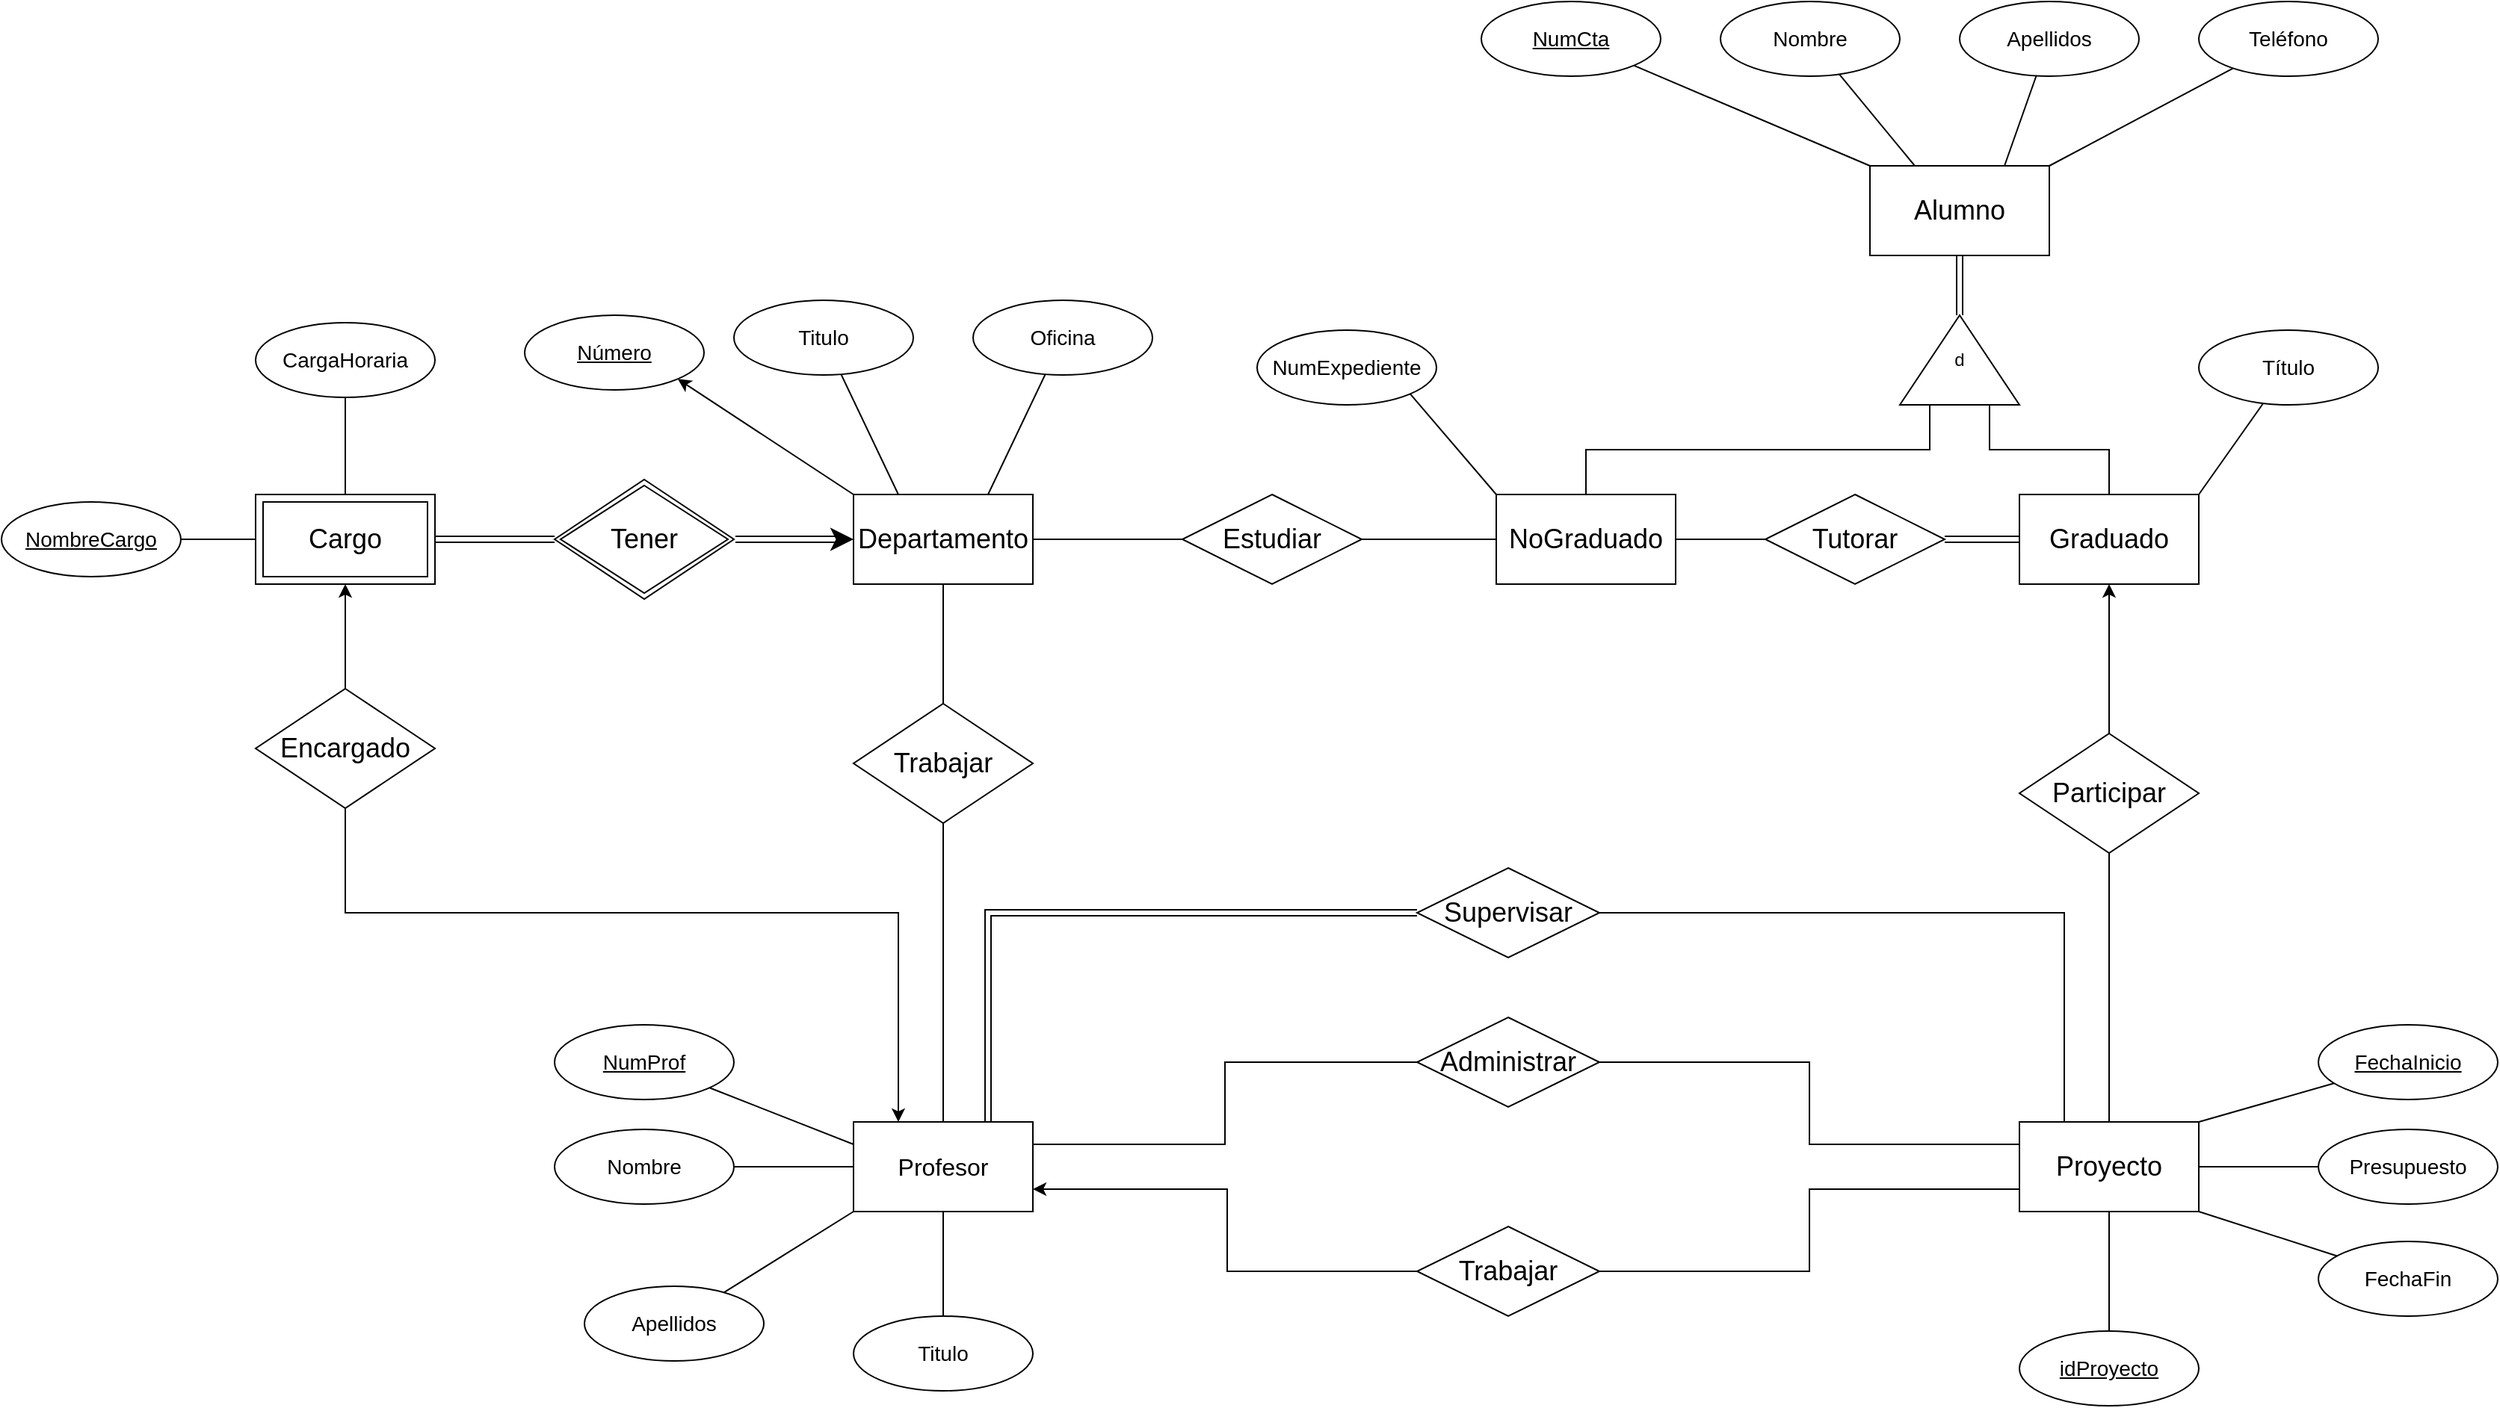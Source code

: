 <mxfile version="21.7.5" type="google">
  <diagram id="R2lEEEUBdFMjLlhIrx00" name="Page-1">
    <mxGraphModel grid="1" page="1" gridSize="10" guides="1" tooltips="1" connect="1" arrows="1" fold="1" pageScale="1" pageWidth="850" pageHeight="1100" math="0" shadow="0" extFonts="Permanent Marker^https://fonts.googleapis.com/css?family=Permanent+Marker">
      <root>
        <mxCell id="0" />
        <mxCell id="1" parent="0" />
        <mxCell id="t2RIw245jdAeksmFkmwB-13" style="edgeStyle=orthogonalEdgeStyle;rounded=0;orthogonalLoop=1;jettySize=auto;html=1;entryX=0;entryY=0.5;entryDx=0;entryDy=0;endArrow=none;endFill=0;" edge="1" parent="1" source="t2RIw245jdAeksmFkmwB-1" target="t2RIw245jdAeksmFkmwB-7">
          <mxGeometry relative="1" as="geometry" />
        </mxCell>
        <mxCell id="t2RIw245jdAeksmFkmwB-141" style="rounded=0;orthogonalLoop=1;jettySize=auto;html=1;exitX=0;exitY=0;exitDx=0;exitDy=0;entryX=1;entryY=1;entryDx=0;entryDy=0;" edge="1" parent="1" source="t2RIw245jdAeksmFkmwB-1" target="t2RIw245jdAeksmFkmwB-27">
          <mxGeometry relative="1" as="geometry" />
        </mxCell>
        <mxCell id="t2RIw245jdAeksmFkmwB-1" value="&lt;font style=&quot;font-size: 18px;&quot;&gt;Departamento&lt;/font&gt;" style="rounded=0;whiteSpace=wrap;html=1;" vertex="1" parent="1">
          <mxGeometry x="-270" y="410" width="120" height="60" as="geometry" />
        </mxCell>
        <mxCell id="t2RIw245jdAeksmFkmwB-12" style="edgeStyle=orthogonalEdgeStyle;rounded=0;orthogonalLoop=1;jettySize=auto;html=1;entryX=1;entryY=0.5;entryDx=0;entryDy=0;endArrow=none;endFill=0;exitX=0;exitY=0.5;exitDx=0;exitDy=0;" edge="1" parent="1" source="t2RIw245jdAeksmFkmwB-119" target="t2RIw245jdAeksmFkmwB-7">
          <mxGeometry relative="1" as="geometry">
            <mxPoint x="160" y="440" as="sourcePoint" />
          </mxGeometry>
        </mxCell>
        <mxCell id="t2RIw245jdAeksmFkmwB-115" style="edgeStyle=orthogonalEdgeStyle;rounded=0;orthogonalLoop=1;jettySize=auto;html=1;endArrow=none;endFill=0;shape=link;" edge="1" parent="1" source="t2RIw245jdAeksmFkmwB-2">
          <mxGeometry relative="1" as="geometry">
            <mxPoint x="470" y="290" as="targetPoint" />
          </mxGeometry>
        </mxCell>
        <mxCell id="t2RIw245jdAeksmFkmwB-2" value="&lt;font style=&quot;font-size: 18px;&quot;&gt;Alumno&lt;/font&gt;" style="rounded=0;whiteSpace=wrap;html=1;" vertex="1" parent="1">
          <mxGeometry x="410" y="190" width="120" height="60" as="geometry" />
        </mxCell>
        <mxCell id="t2RIw245jdAeksmFkmwB-3" value="&lt;font size=&quot;3&quot;&gt;Profesor&lt;/font&gt;" style="rounded=0;whiteSpace=wrap;html=1;" vertex="1" parent="1">
          <mxGeometry x="-270" y="830" width="120" height="60" as="geometry" />
        </mxCell>
        <mxCell id="t2RIw245jdAeksmFkmwB-4" value="&lt;font style=&quot;font-size: 18px;&quot;&gt;Proyecto&lt;/font&gt;" style="rounded=0;whiteSpace=wrap;html=1;" vertex="1" parent="1">
          <mxGeometry x="510" y="830" width="120" height="60" as="geometry" />
        </mxCell>
        <mxCell id="t2RIw245jdAeksmFkmwB-168" style="edgeStyle=orthogonalEdgeStyle;rounded=0;orthogonalLoop=1;jettySize=auto;html=1;exitX=0.5;exitY=0;exitDx=0;exitDy=0;entryX=0.5;entryY=1;entryDx=0;entryDy=0;endArrow=classic;endFill=1;" edge="1" parent="1" source="t2RIw245jdAeksmFkmwB-5" target="t2RIw245jdAeksmFkmwB-148">
          <mxGeometry relative="1" as="geometry" />
        </mxCell>
        <mxCell id="t2RIw245jdAeksmFkmwB-170" style="edgeStyle=orthogonalEdgeStyle;rounded=0;orthogonalLoop=1;jettySize=auto;html=1;" edge="1" parent="1" source="t2RIw245jdAeksmFkmwB-5">
          <mxGeometry relative="1" as="geometry">
            <mxPoint x="-240" y="830" as="targetPoint" />
            <Array as="points">
              <mxPoint x="-610" y="690" />
              <mxPoint x="-240" y="690" />
              <mxPoint x="-240" y="830" />
            </Array>
          </mxGeometry>
        </mxCell>
        <mxCell id="t2RIw245jdAeksmFkmwB-5" value="&lt;font style=&quot;font-size: 18px;&quot;&gt;Encargado&lt;/font&gt;" style="rhombus;whiteSpace=wrap;html=1;" vertex="1" parent="1">
          <mxGeometry x="-670" y="540" width="120" height="80" as="geometry" />
        </mxCell>
        <mxCell id="t2RIw245jdAeksmFkmwB-10" style="edgeStyle=orthogonalEdgeStyle;rounded=0;orthogonalLoop=1;jettySize=auto;html=1;endArrow=none;endFill=0;" edge="1" parent="1" source="t2RIw245jdAeksmFkmwB-6" target="t2RIw245jdAeksmFkmwB-4">
          <mxGeometry relative="1" as="geometry" />
        </mxCell>
        <mxCell id="t2RIw245jdAeksmFkmwB-129" style="edgeStyle=orthogonalEdgeStyle;rounded=0;orthogonalLoop=1;jettySize=auto;html=1;entryX=0.5;entryY=1;entryDx=0;entryDy=0;" edge="1" parent="1" source="t2RIw245jdAeksmFkmwB-6" target="t2RIw245jdAeksmFkmwB-120">
          <mxGeometry relative="1" as="geometry" />
        </mxCell>
        <mxCell id="t2RIw245jdAeksmFkmwB-6" value="&lt;font style=&quot;font-size: 18px;&quot;&gt;Participar&lt;/font&gt;" style="rhombus;whiteSpace=wrap;html=1;" vertex="1" parent="1">
          <mxGeometry x="510" y="570" width="120" height="80" as="geometry" />
        </mxCell>
        <mxCell id="t2RIw245jdAeksmFkmwB-7" value="&lt;font style=&quot;font-size: 18px;&quot;&gt;Estudiar&lt;/font&gt;" style="rhombus;whiteSpace=wrap;html=1;" vertex="1" parent="1">
          <mxGeometry x="-50" y="410" width="120" height="60" as="geometry" />
        </mxCell>
        <mxCell id="t2RIw245jdAeksmFkmwB-20" style="edgeStyle=orthogonalEdgeStyle;rounded=0;orthogonalLoop=1;jettySize=auto;html=1;exitX=1;exitY=0.5;exitDx=0;exitDy=0;entryX=0;entryY=0.25;entryDx=0;entryDy=0;endArrow=none;endFill=0;" edge="1" parent="1" source="t2RIw245jdAeksmFkmwB-18" target="t2RIw245jdAeksmFkmwB-4">
          <mxGeometry relative="1" as="geometry" />
        </mxCell>
        <mxCell id="t2RIw245jdAeksmFkmwB-18" value="&lt;font style=&quot;font-size: 18px;&quot;&gt;Administrar&lt;/font&gt;" style="rhombus;whiteSpace=wrap;html=1;" vertex="1" parent="1">
          <mxGeometry x="107" y="760" width="122" height="60" as="geometry" />
        </mxCell>
        <mxCell id="t2RIw245jdAeksmFkmwB-24" style="edgeStyle=orthogonalEdgeStyle;rounded=0;orthogonalLoop=1;jettySize=auto;html=1;entryX=0;entryY=0.75;entryDx=0;entryDy=0;endArrow=none;endFill=0;" edge="1" parent="1" source="t2RIw245jdAeksmFkmwB-22" target="t2RIw245jdAeksmFkmwB-4">
          <mxGeometry relative="1" as="geometry" />
        </mxCell>
        <mxCell id="t2RIw245jdAeksmFkmwB-29" style="edgeStyle=orthogonalEdgeStyle;rounded=0;orthogonalLoop=1;jettySize=auto;html=1;exitX=0;exitY=0.5;exitDx=0;exitDy=0;entryX=1;entryY=0.75;entryDx=0;entryDy=0;" edge="1" parent="1" source="t2RIw245jdAeksmFkmwB-22" target="t2RIw245jdAeksmFkmwB-3">
          <mxGeometry relative="1" as="geometry">
            <Array as="points">
              <mxPoint x="-20" y="930" />
              <mxPoint x="-20" y="875" />
            </Array>
          </mxGeometry>
        </mxCell>
        <mxCell id="t2RIw245jdAeksmFkmwB-22" value="&lt;span style=&quot;font-size: 18px;&quot;&gt;Trabajar&lt;/span&gt;" style="rhombus;whiteSpace=wrap;html=1;" vertex="1" parent="1">
          <mxGeometry x="107" y="900" width="122" height="60" as="geometry" />
        </mxCell>
        <mxCell id="t2RIw245jdAeksmFkmwB-44" style="rounded=0;orthogonalLoop=1;jettySize=auto;html=1;entryX=0;entryY=0.25;entryDx=0;entryDy=0;endArrow=none;endFill=0;" edge="1" parent="1" source="t2RIw245jdAeksmFkmwB-25" target="t2RIw245jdAeksmFkmwB-3">
          <mxGeometry relative="1" as="geometry" />
        </mxCell>
        <mxCell id="t2RIw245jdAeksmFkmwB-25" value="&lt;font style=&quot;font-size: 14px;&quot;&gt;&lt;u&gt;NumProf&lt;/u&gt;&lt;/font&gt;" style="ellipse;whiteSpace=wrap;html=1;" vertex="1" parent="1">
          <mxGeometry x="-470" y="765" width="120" height="50" as="geometry" />
        </mxCell>
        <mxCell id="t2RIw245jdAeksmFkmwB-48" style="rounded=0;orthogonalLoop=1;jettySize=auto;html=1;entryX=0.5;entryY=1;entryDx=0;entryDy=0;endArrow=none;endFill=0;" edge="1" parent="1" source="t2RIw245jdAeksmFkmwB-26" target="t2RIw245jdAeksmFkmwB-4">
          <mxGeometry relative="1" as="geometry" />
        </mxCell>
        <mxCell id="t2RIw245jdAeksmFkmwB-26" value="&lt;span style=&quot;font-size: 14px;&quot;&gt;&lt;u&gt;idProyecto&lt;br&gt;&lt;/u&gt;&lt;/span&gt;" style="ellipse;whiteSpace=wrap;html=1;" vertex="1" parent="1">
          <mxGeometry x="510" y="970" width="120" height="50" as="geometry" />
        </mxCell>
        <mxCell id="t2RIw245jdAeksmFkmwB-53" style="rounded=0;orthogonalLoop=1;jettySize=auto;html=1;endArrow=classic;endFill=1;exitX=1;exitY=0.5;exitDx=0;exitDy=0;shape=link;" edge="1" parent="1">
          <mxGeometry relative="1" as="geometry">
            <mxPoint x="-349.0" y="440.0" as="sourcePoint" />
            <mxPoint x="-280" y="440" as="targetPoint" />
          </mxGeometry>
        </mxCell>
        <mxCell id="t2RIw245jdAeksmFkmwB-27" value="&lt;font style=&quot;font-size: 14px;&quot;&gt;&lt;u&gt;Número&lt;/u&gt;&lt;/font&gt;" style="ellipse;whiteSpace=wrap;html=1;" vertex="1" parent="1">
          <mxGeometry x="-490" y="290" width="120" height="50" as="geometry" />
        </mxCell>
        <mxCell id="t2RIw245jdAeksmFkmwB-60" style="rounded=0;orthogonalLoop=1;jettySize=auto;html=1;entryX=0;entryY=0;entryDx=0;entryDy=0;endArrow=none;endFill=0;" edge="1" parent="1" source="t2RIw245jdAeksmFkmwB-28" target="t2RIw245jdAeksmFkmwB-2">
          <mxGeometry relative="1" as="geometry" />
        </mxCell>
        <mxCell id="t2RIw245jdAeksmFkmwB-28" value="&lt;font style=&quot;font-size: 14px;&quot;&gt;&lt;u&gt;NumCta&lt;br&gt;&lt;/u&gt;&lt;/font&gt;" style="ellipse;whiteSpace=wrap;html=1;" vertex="1" parent="1">
          <mxGeometry x="150" y="80" width="120" height="50" as="geometry" />
        </mxCell>
        <mxCell id="t2RIw245jdAeksmFkmwB-45" style="edgeStyle=orthogonalEdgeStyle;rounded=0;orthogonalLoop=1;jettySize=auto;html=1;entryX=0;entryY=0.5;entryDx=0;entryDy=0;endArrow=none;endFill=0;" edge="1" parent="1" source="t2RIw245jdAeksmFkmwB-30" target="t2RIw245jdAeksmFkmwB-3">
          <mxGeometry relative="1" as="geometry" />
        </mxCell>
        <mxCell id="t2RIw245jdAeksmFkmwB-30" value="&lt;font style=&quot;font-size: 14px;&quot;&gt;Nombre&lt;/font&gt;" style="ellipse;whiteSpace=wrap;html=1;" vertex="1" parent="1">
          <mxGeometry x="-470" y="835" width="120" height="50" as="geometry" />
        </mxCell>
        <mxCell id="t2RIw245jdAeksmFkmwB-46" style="rounded=0;orthogonalLoop=1;jettySize=auto;html=1;entryX=0;entryY=1;entryDx=0;entryDy=0;endArrow=none;endFill=0;" edge="1" parent="1" source="t2RIw245jdAeksmFkmwB-31" target="t2RIw245jdAeksmFkmwB-3">
          <mxGeometry relative="1" as="geometry" />
        </mxCell>
        <mxCell id="t2RIw245jdAeksmFkmwB-31" value="&lt;font style=&quot;font-size: 14px;&quot;&gt;Apellidos&lt;/font&gt;" style="ellipse;whiteSpace=wrap;html=1;" vertex="1" parent="1">
          <mxGeometry x="-450" y="940" width="120" height="50" as="geometry" />
        </mxCell>
        <mxCell id="t2RIw245jdAeksmFkmwB-47" style="rounded=0;orthogonalLoop=1;jettySize=auto;html=1;endArrow=none;endFill=0;entryX=0.5;entryY=1;entryDx=0;entryDy=0;" edge="1" parent="1" source="t2RIw245jdAeksmFkmwB-32" target="t2RIw245jdAeksmFkmwB-3">
          <mxGeometry relative="1" as="geometry">
            <mxPoint x="-250" y="900" as="targetPoint" />
          </mxGeometry>
        </mxCell>
        <mxCell id="t2RIw245jdAeksmFkmwB-32" value="&lt;font style=&quot;font-size: 14px;&quot;&gt;Titulo&lt;/font&gt;" style="ellipse;whiteSpace=wrap;html=1;" vertex="1" parent="1">
          <mxGeometry x="-270" y="960" width="120" height="50" as="geometry" />
        </mxCell>
        <mxCell id="t2RIw245jdAeksmFkmwB-52" style="rounded=0;orthogonalLoop=1;jettySize=auto;html=1;entryX=1;entryY=0;entryDx=0;entryDy=0;endArrow=none;endFill=0;" edge="1" parent="1" source="t2RIw245jdAeksmFkmwB-34" target="t2RIw245jdAeksmFkmwB-4">
          <mxGeometry relative="1" as="geometry" />
        </mxCell>
        <mxCell id="t2RIw245jdAeksmFkmwB-34" value="&lt;font style=&quot;font-size: 14px;&quot;&gt;&lt;u&gt;FechaInicio&lt;/u&gt;&lt;/font&gt;" style="ellipse;whiteSpace=wrap;html=1;" vertex="1" parent="1">
          <mxGeometry x="710" y="765" width="120" height="50" as="geometry" />
        </mxCell>
        <mxCell id="t2RIw245jdAeksmFkmwB-51" style="rounded=0;orthogonalLoop=1;jettySize=auto;html=1;entryX=1;entryY=0.5;entryDx=0;entryDy=0;endArrow=none;endFill=0;" edge="1" parent="1" source="t2RIw245jdAeksmFkmwB-35" target="t2RIw245jdAeksmFkmwB-4">
          <mxGeometry relative="1" as="geometry" />
        </mxCell>
        <mxCell id="t2RIw245jdAeksmFkmwB-35" value="&lt;span style=&quot;font-size: 14px;&quot;&gt;Presupuesto&lt;/span&gt;" style="ellipse;whiteSpace=wrap;html=1;" vertex="1" parent="1">
          <mxGeometry x="710" y="835" width="120" height="50" as="geometry" />
        </mxCell>
        <mxCell id="t2RIw245jdAeksmFkmwB-49" style="rounded=0;orthogonalLoop=1;jettySize=auto;html=1;entryX=1;entryY=1;entryDx=0;entryDy=0;endArrow=none;endFill=0;" edge="1" parent="1" source="t2RIw245jdAeksmFkmwB-36" target="t2RIw245jdAeksmFkmwB-4">
          <mxGeometry relative="1" as="geometry" />
        </mxCell>
        <mxCell id="t2RIw245jdAeksmFkmwB-36" value="&lt;font style=&quot;font-size: 14px;&quot;&gt;FechaFin&lt;/font&gt;" style="ellipse;whiteSpace=wrap;html=1;" vertex="1" parent="1">
          <mxGeometry x="710" y="910" width="120" height="50" as="geometry" />
        </mxCell>
        <mxCell id="t2RIw245jdAeksmFkmwB-62" style="rounded=0;orthogonalLoop=1;jettySize=auto;html=1;entryX=0.75;entryY=0;entryDx=0;entryDy=0;endArrow=none;endFill=0;" edge="1" parent="1" source="t2RIw245jdAeksmFkmwB-37" target="t2RIw245jdAeksmFkmwB-1">
          <mxGeometry relative="1" as="geometry" />
        </mxCell>
        <mxCell id="t2RIw245jdAeksmFkmwB-37" value="&lt;font style=&quot;font-size: 14px;&quot;&gt;Oficina&lt;/font&gt;" style="ellipse;whiteSpace=wrap;html=1;" vertex="1" parent="1">
          <mxGeometry x="-190" y="280" width="120" height="50" as="geometry" />
        </mxCell>
        <mxCell id="t2RIw245jdAeksmFkmwB-61" style="rounded=0;orthogonalLoop=1;jettySize=auto;html=1;entryX=0.25;entryY=0;entryDx=0;entryDy=0;endArrow=none;endFill=0;" edge="1" parent="1" source="t2RIw245jdAeksmFkmwB-38" target="t2RIw245jdAeksmFkmwB-1">
          <mxGeometry relative="1" as="geometry" />
        </mxCell>
        <mxCell id="t2RIw245jdAeksmFkmwB-38" value="&lt;font style=&quot;font-size: 14px;&quot;&gt;Titulo&lt;/font&gt;" style="ellipse;whiteSpace=wrap;html=1;" vertex="1" parent="1">
          <mxGeometry x="-350" y="280" width="120" height="50" as="geometry" />
        </mxCell>
        <mxCell id="t2RIw245jdAeksmFkmwB-59" style="rounded=0;orthogonalLoop=1;jettySize=auto;html=1;entryX=0.25;entryY=0;entryDx=0;entryDy=0;endArrow=none;endFill=0;" edge="1" parent="1" source="t2RIw245jdAeksmFkmwB-39" target="t2RIw245jdAeksmFkmwB-2">
          <mxGeometry relative="1" as="geometry" />
        </mxCell>
        <mxCell id="t2RIw245jdAeksmFkmwB-39" value="&lt;font style=&quot;font-size: 14px;&quot;&gt;Nombre&lt;/font&gt;" style="ellipse;whiteSpace=wrap;html=1;" vertex="1" parent="1">
          <mxGeometry x="310" y="80" width="120" height="50" as="geometry" />
        </mxCell>
        <mxCell id="t2RIw245jdAeksmFkmwB-58" style="rounded=0;orthogonalLoop=1;jettySize=auto;html=1;entryX=1;entryY=0;entryDx=0;entryDy=0;endArrow=none;endFill=0;" edge="1" parent="1" source="t2RIw245jdAeksmFkmwB-40" target="t2RIw245jdAeksmFkmwB-2">
          <mxGeometry relative="1" as="geometry" />
        </mxCell>
        <mxCell id="t2RIw245jdAeksmFkmwB-40" value="&lt;font style=&quot;font-size: 14px;&quot;&gt;Teléfono&lt;/font&gt;" style="ellipse;whiteSpace=wrap;html=1;" vertex="1" parent="1">
          <mxGeometry x="630" y="80" width="120" height="50" as="geometry" />
        </mxCell>
        <mxCell id="t2RIw245jdAeksmFkmwB-42" value="" style="endArrow=none;html=1;rounded=0;entryX=0;entryY=0.5;entryDx=0;entryDy=0;edgeStyle=orthogonalEdgeStyle;exitX=1;exitY=0.25;exitDx=0;exitDy=0;" edge="1" parent="1" source="t2RIw245jdAeksmFkmwB-3" target="t2RIw245jdAeksmFkmwB-18">
          <mxGeometry width="50" height="50" relative="1" as="geometry">
            <mxPoint x="-150" y="850" as="sourcePoint" />
            <mxPoint x="-100" y="800" as="targetPoint" />
          </mxGeometry>
        </mxCell>
        <mxCell id="t2RIw245jdAeksmFkmwB-56" style="rounded=0;orthogonalLoop=1;jettySize=auto;html=1;entryX=0.75;entryY=0;entryDx=0;entryDy=0;endArrow=none;endFill=0;" edge="1" parent="1" source="t2RIw245jdAeksmFkmwB-55" target="t2RIw245jdAeksmFkmwB-2">
          <mxGeometry relative="1" as="geometry" />
        </mxCell>
        <mxCell id="t2RIw245jdAeksmFkmwB-55" value="&lt;font style=&quot;font-size: 14px;&quot;&gt;Apellidos&lt;/font&gt;" style="ellipse;whiteSpace=wrap;html=1;" vertex="1" parent="1">
          <mxGeometry x="470" y="80" width="120" height="50" as="geometry" />
        </mxCell>
        <mxCell id="t2RIw245jdAeksmFkmwB-121" style="edgeStyle=orthogonalEdgeStyle;rounded=0;orthogonalLoop=1;jettySize=auto;html=1;exitX=0;exitY=0.75;exitDx=0;exitDy=0;endArrow=none;endFill=0;" edge="1" parent="1" source="t2RIw245jdAeksmFkmwB-118" target="t2RIw245jdAeksmFkmwB-120">
          <mxGeometry relative="1" as="geometry" />
        </mxCell>
        <mxCell id="t2RIw245jdAeksmFkmwB-131" style="edgeStyle=orthogonalEdgeStyle;rounded=0;orthogonalLoop=1;jettySize=auto;html=1;exitX=0;exitY=0.25;exitDx=0;exitDy=0;endArrow=none;endFill=0;" edge="1" parent="1" source="t2RIw245jdAeksmFkmwB-118" target="t2RIw245jdAeksmFkmwB-119">
          <mxGeometry relative="1" as="geometry" />
        </mxCell>
        <mxCell id="t2RIw245jdAeksmFkmwB-118" value="d" style="triangle;whiteSpace=wrap;html=1;direction=north;" vertex="1" parent="1">
          <mxGeometry x="430" y="290" width="80" height="60" as="geometry" />
        </mxCell>
        <mxCell id="t2RIw245jdAeksmFkmwB-119" value="&lt;font style=&quot;font-size: 18px;&quot;&gt;NoGraduado&lt;/font&gt;" style="rounded=0;whiteSpace=wrap;html=1;" vertex="1" parent="1">
          <mxGeometry x="160" y="410" width="120" height="60" as="geometry" />
        </mxCell>
        <mxCell id="t2RIw245jdAeksmFkmwB-120" value="&lt;font style=&quot;font-size: 18px;&quot;&gt;Graduado&lt;/font&gt;" style="rounded=0;whiteSpace=wrap;html=1;" vertex="1" parent="1">
          <mxGeometry x="510" y="410" width="120" height="60" as="geometry" />
        </mxCell>
        <mxCell id="t2RIw245jdAeksmFkmwB-130" style="rounded=0;orthogonalLoop=1;jettySize=auto;html=1;exitX=1;exitY=1;exitDx=0;exitDy=0;entryX=0;entryY=0;entryDx=0;entryDy=0;endArrow=none;endFill=0;" edge="1" parent="1" source="t2RIw245jdAeksmFkmwB-124" target="t2RIw245jdAeksmFkmwB-119">
          <mxGeometry relative="1" as="geometry" />
        </mxCell>
        <mxCell id="t2RIw245jdAeksmFkmwB-124" value="&lt;font style=&quot;font-size: 14px;&quot;&gt;NumExpediente&lt;br&gt;&lt;/font&gt;" style="ellipse;whiteSpace=wrap;html=1;" vertex="1" parent="1">
          <mxGeometry y="300" width="120" height="50" as="geometry" />
        </mxCell>
        <mxCell id="t2RIw245jdAeksmFkmwB-127" style="rounded=0;orthogonalLoop=1;jettySize=auto;html=1;entryX=1;entryY=0;entryDx=0;entryDy=0;endArrow=none;endFill=0;" edge="1" parent="1" source="t2RIw245jdAeksmFkmwB-128">
          <mxGeometry relative="1" as="geometry">
            <mxPoint x="630" y="410" as="targetPoint" />
          </mxGeometry>
        </mxCell>
        <mxCell id="t2RIw245jdAeksmFkmwB-128" value="&lt;span style=&quot;font-size: 14px;&quot;&gt;Título&lt;/span&gt;" style="ellipse;whiteSpace=wrap;html=1;" vertex="1" parent="1">
          <mxGeometry x="630" y="300" width="120" height="50" as="geometry" />
        </mxCell>
        <mxCell id="t2RIw245jdAeksmFkmwB-133" style="edgeStyle=orthogonalEdgeStyle;rounded=0;orthogonalLoop=1;jettySize=auto;html=1;exitX=0;exitY=0.5;exitDx=0;exitDy=0;entryX=1;entryY=0.5;entryDx=0;entryDy=0;endArrow=none;endFill=0;" edge="1" parent="1" source="t2RIw245jdAeksmFkmwB-132" target="t2RIw245jdAeksmFkmwB-119">
          <mxGeometry relative="1" as="geometry" />
        </mxCell>
        <mxCell id="t2RIw245jdAeksmFkmwB-134" style="edgeStyle=orthogonalEdgeStyle;rounded=0;orthogonalLoop=1;jettySize=auto;html=1;exitX=1;exitY=0.5;exitDx=0;exitDy=0;entryX=0;entryY=0.5;entryDx=0;entryDy=0;shape=link;" edge="1" parent="1" source="t2RIw245jdAeksmFkmwB-132" target="t2RIw245jdAeksmFkmwB-120">
          <mxGeometry relative="1" as="geometry" />
        </mxCell>
        <mxCell id="t2RIw245jdAeksmFkmwB-132" value="&lt;span style=&quot;font-size: 18px;&quot;&gt;Tutorar&lt;/span&gt;" style="rhombus;whiteSpace=wrap;html=1;" vertex="1" parent="1">
          <mxGeometry x="340" y="410" width="120" height="60" as="geometry" />
        </mxCell>
        <mxCell id="t2RIw245jdAeksmFkmwB-162" style="edgeStyle=orthogonalEdgeStyle;rounded=0;orthogonalLoop=1;jettySize=auto;html=1;exitX=0;exitY=0.5;exitDx=0;exitDy=0;" edge="1" parent="1" source="t2RIw245jdAeksmFkmwB-148">
          <mxGeometry relative="1" as="geometry">
            <mxPoint x="-760" y="440" as="targetPoint" />
          </mxGeometry>
        </mxCell>
        <mxCell id="t2RIw245jdAeksmFkmwB-164" style="edgeStyle=orthogonalEdgeStyle;rounded=0;orthogonalLoop=1;jettySize=auto;html=1;entryX=0.5;entryY=1;entryDx=0;entryDy=0;endArrow=none;endFill=0;" edge="1" parent="1" source="t2RIw245jdAeksmFkmwB-148" target="t2RIw245jdAeksmFkmwB-165">
          <mxGeometry relative="1" as="geometry">
            <mxPoint x="-610" y="360" as="targetPoint" />
          </mxGeometry>
        </mxCell>
        <mxCell id="t2RIw245jdAeksmFkmwB-148" value="&lt;font style=&quot;font-size: 18px;&quot;&gt;Cargo&lt;/font&gt;" style="shape=ext;margin=3;double=1;whiteSpace=wrap;html=1;align=center;" vertex="1" parent="1">
          <mxGeometry x="-670" y="410" width="120" height="60" as="geometry" />
        </mxCell>
        <mxCell id="t2RIw245jdAeksmFkmwB-160" style="edgeStyle=orthogonalEdgeStyle;rounded=0;orthogonalLoop=1;jettySize=auto;html=1;shape=link;entryX=1;entryY=0.5;entryDx=0;entryDy=0;" edge="1" parent="1" source="t2RIw245jdAeksmFkmwB-151" target="t2RIw245jdAeksmFkmwB-148">
          <mxGeometry relative="1" as="geometry">
            <mxPoint x="-540" y="440" as="targetPoint" />
          </mxGeometry>
        </mxCell>
        <mxCell id="t2RIw245jdAeksmFkmwB-171" style="edgeStyle=orthogonalEdgeStyle;rounded=0;orthogonalLoop=1;jettySize=auto;html=1;strokeWidth=3;" edge="1" parent="1">
          <mxGeometry relative="1" as="geometry">
            <mxPoint x="-270" y="440" as="targetPoint" />
            <mxPoint x="-280" y="440" as="sourcePoint" />
          </mxGeometry>
        </mxCell>
        <mxCell id="t2RIw245jdAeksmFkmwB-151" value="&lt;span style=&quot;font-size: 18px;&quot;&gt;Tener&lt;/span&gt;" style="shape=rhombus;double=1;perimeter=rhombusPerimeter;whiteSpace=wrap;html=1;align=center;" vertex="1" parent="1">
          <mxGeometry x="-470" y="400" width="120" height="80" as="geometry" />
        </mxCell>
        <mxCell id="t2RIw245jdAeksmFkmwB-163" value="&lt;font style=&quot;font-size: 14px;&quot;&gt;&lt;u&gt;NombreCargo&lt;br&gt;&lt;/u&gt;&lt;/font&gt;" style="ellipse;whiteSpace=wrap;html=1;" vertex="1" parent="1">
          <mxGeometry x="-840" y="415" width="120" height="50" as="geometry" />
        </mxCell>
        <mxCell id="t2RIw245jdAeksmFkmwB-165" value="&lt;span style=&quot;font-size: 14px;&quot;&gt;CargaHoraria&lt;/span&gt;" style="ellipse;whiteSpace=wrap;html=1;" vertex="1" parent="1">
          <mxGeometry x="-670" y="295" width="120" height="50" as="geometry" />
        </mxCell>
        <mxCell id="t2RIw245jdAeksmFkmwB-174" style="edgeStyle=orthogonalEdgeStyle;rounded=0;orthogonalLoop=1;jettySize=auto;html=1;entryX=0.5;entryY=1;entryDx=0;entryDy=0;endArrow=none;endFill=0;" edge="1" parent="1" source="t2RIw245jdAeksmFkmwB-172" target="t2RIw245jdAeksmFkmwB-1">
          <mxGeometry relative="1" as="geometry" />
        </mxCell>
        <mxCell id="t2RIw245jdAeksmFkmwB-175" style="edgeStyle=orthogonalEdgeStyle;rounded=0;orthogonalLoop=1;jettySize=auto;html=1;entryX=0.5;entryY=0;entryDx=0;entryDy=0;endArrow=none;endFill=0;" edge="1" parent="1" source="t2RIw245jdAeksmFkmwB-172" target="t2RIw245jdAeksmFkmwB-3">
          <mxGeometry relative="1" as="geometry" />
        </mxCell>
        <mxCell id="t2RIw245jdAeksmFkmwB-172" value="&lt;font style=&quot;font-size: 18px;&quot;&gt;Trabajar&lt;/font&gt;" style="rhombus;whiteSpace=wrap;html=1;" vertex="1" parent="1">
          <mxGeometry x="-270" y="550" width="120" height="80" as="geometry" />
        </mxCell>
        <mxCell id="t2RIw245jdAeksmFkmwB-179" style="edgeStyle=orthogonalEdgeStyle;rounded=0;orthogonalLoop=1;jettySize=auto;html=1;entryX=0.25;entryY=0;entryDx=0;entryDy=0;endArrow=none;endFill=0;" edge="1" parent="1" source="t2RIw245jdAeksmFkmwB-177" target="t2RIw245jdAeksmFkmwB-4">
          <mxGeometry relative="1" as="geometry" />
        </mxCell>
        <mxCell id="t2RIw245jdAeksmFkmwB-180" style="edgeStyle=orthogonalEdgeStyle;rounded=0;orthogonalLoop=1;jettySize=auto;html=1;entryX=0.75;entryY=0;entryDx=0;entryDy=0;endArrow=none;endFill=0;shape=link;" edge="1" parent="1" source="t2RIw245jdAeksmFkmwB-177" target="t2RIw245jdAeksmFkmwB-3">
          <mxGeometry relative="1" as="geometry" />
        </mxCell>
        <mxCell id="t2RIw245jdAeksmFkmwB-177" value="&lt;font style=&quot;font-size: 18px;&quot;&gt;Supervisar&lt;/font&gt;" style="rhombus;whiteSpace=wrap;html=1;" vertex="1" parent="1">
          <mxGeometry x="107" y="660" width="122" height="60" as="geometry" />
        </mxCell>
      </root>
    </mxGraphModel>
  </diagram>
</mxfile>

